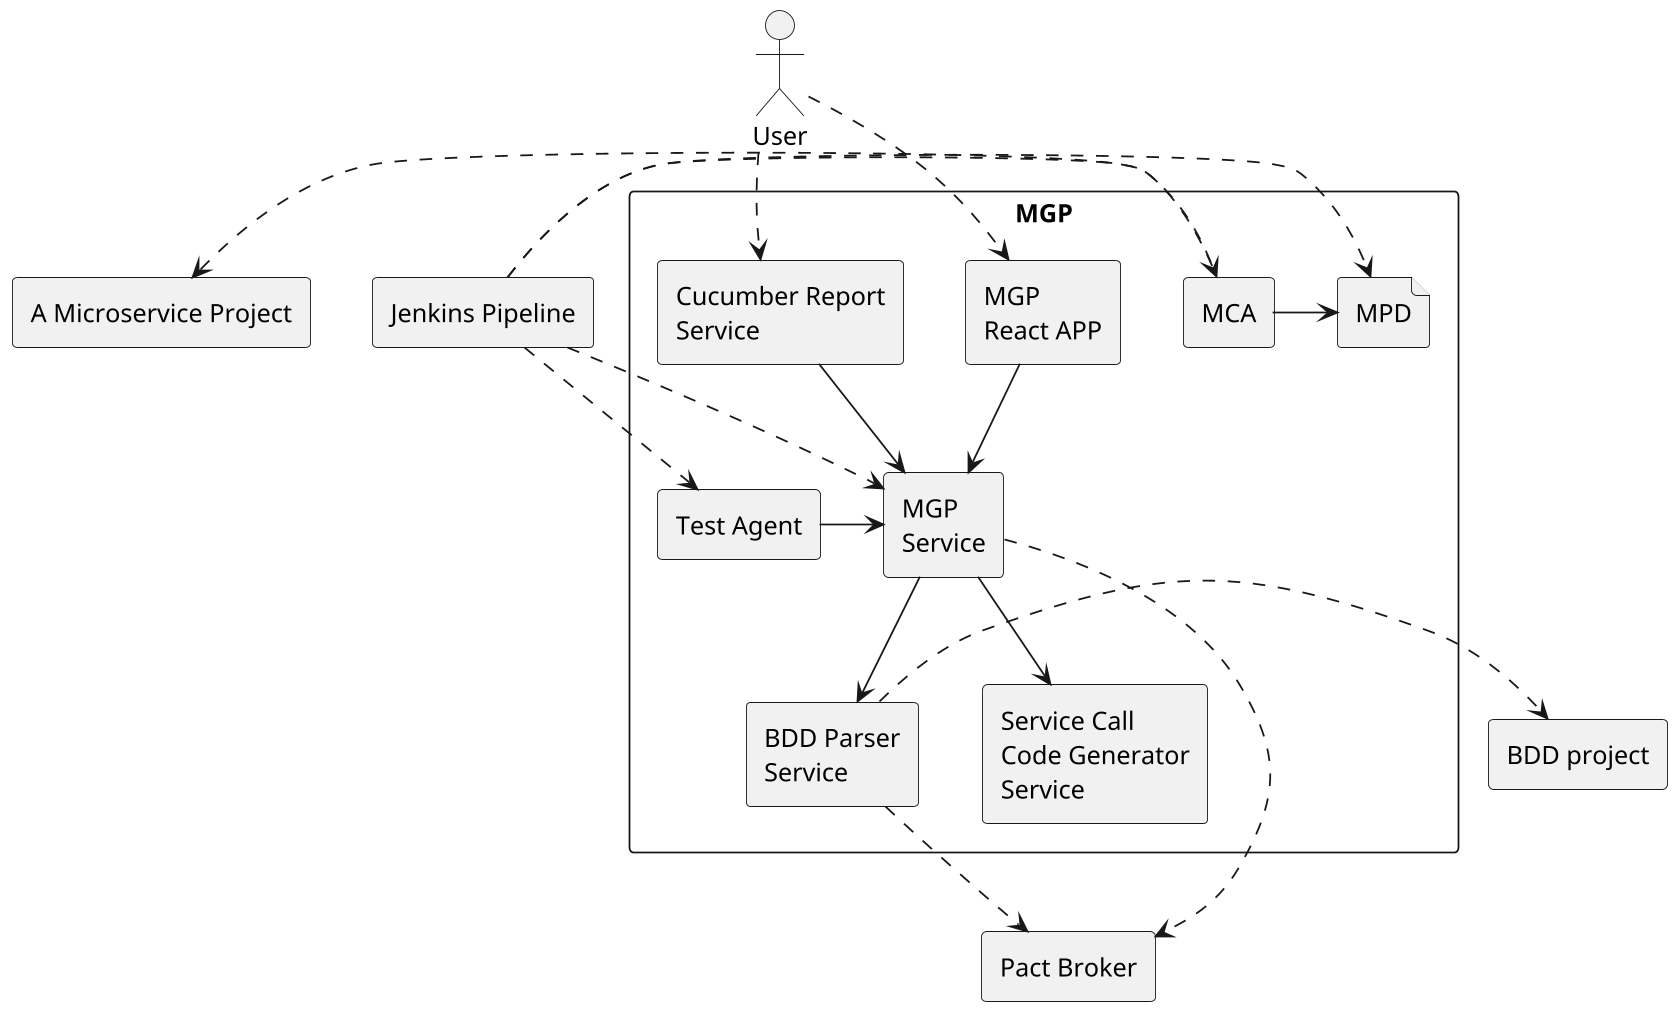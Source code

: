 @startuml
scale 1.8
rectangle "A Microservice Project" as mp
rectangle "Jenkins Pipeline" as jp
rectangle "BDD project" as bp
rectangle "Pact Broker" as pb
actor User as user

rectangle "MGP" as t {
	rectangle "Test Agent" as ta
	rectangle "MCA" as mca
	rectangle "MGP\nReact APP"as mgpa
	rectangle "MGP\nService"as mgp
	rectangle "BDD Parser\nService" as uatp
	rectangle "Service Call\nCode Generator\nService" as d
	rectangle "Cucumber Report\nService" as crs

	file "MPD" as mpd

	mca -r-> mpd
	mgp -d-> uatp
	mgp -d-> d
	mgpa -d-> mgp
	crs -d-> mgp
	ta -> mgp
}

jp.>ta
jp.>mpd
mca .l.> mp
jp .> mca
jp .> mgp
uatp .> bp
mgp .> pb
user .> mgpa
user .[hidden].> crs
user .> crs

uatp .d.> pb

@enduml
